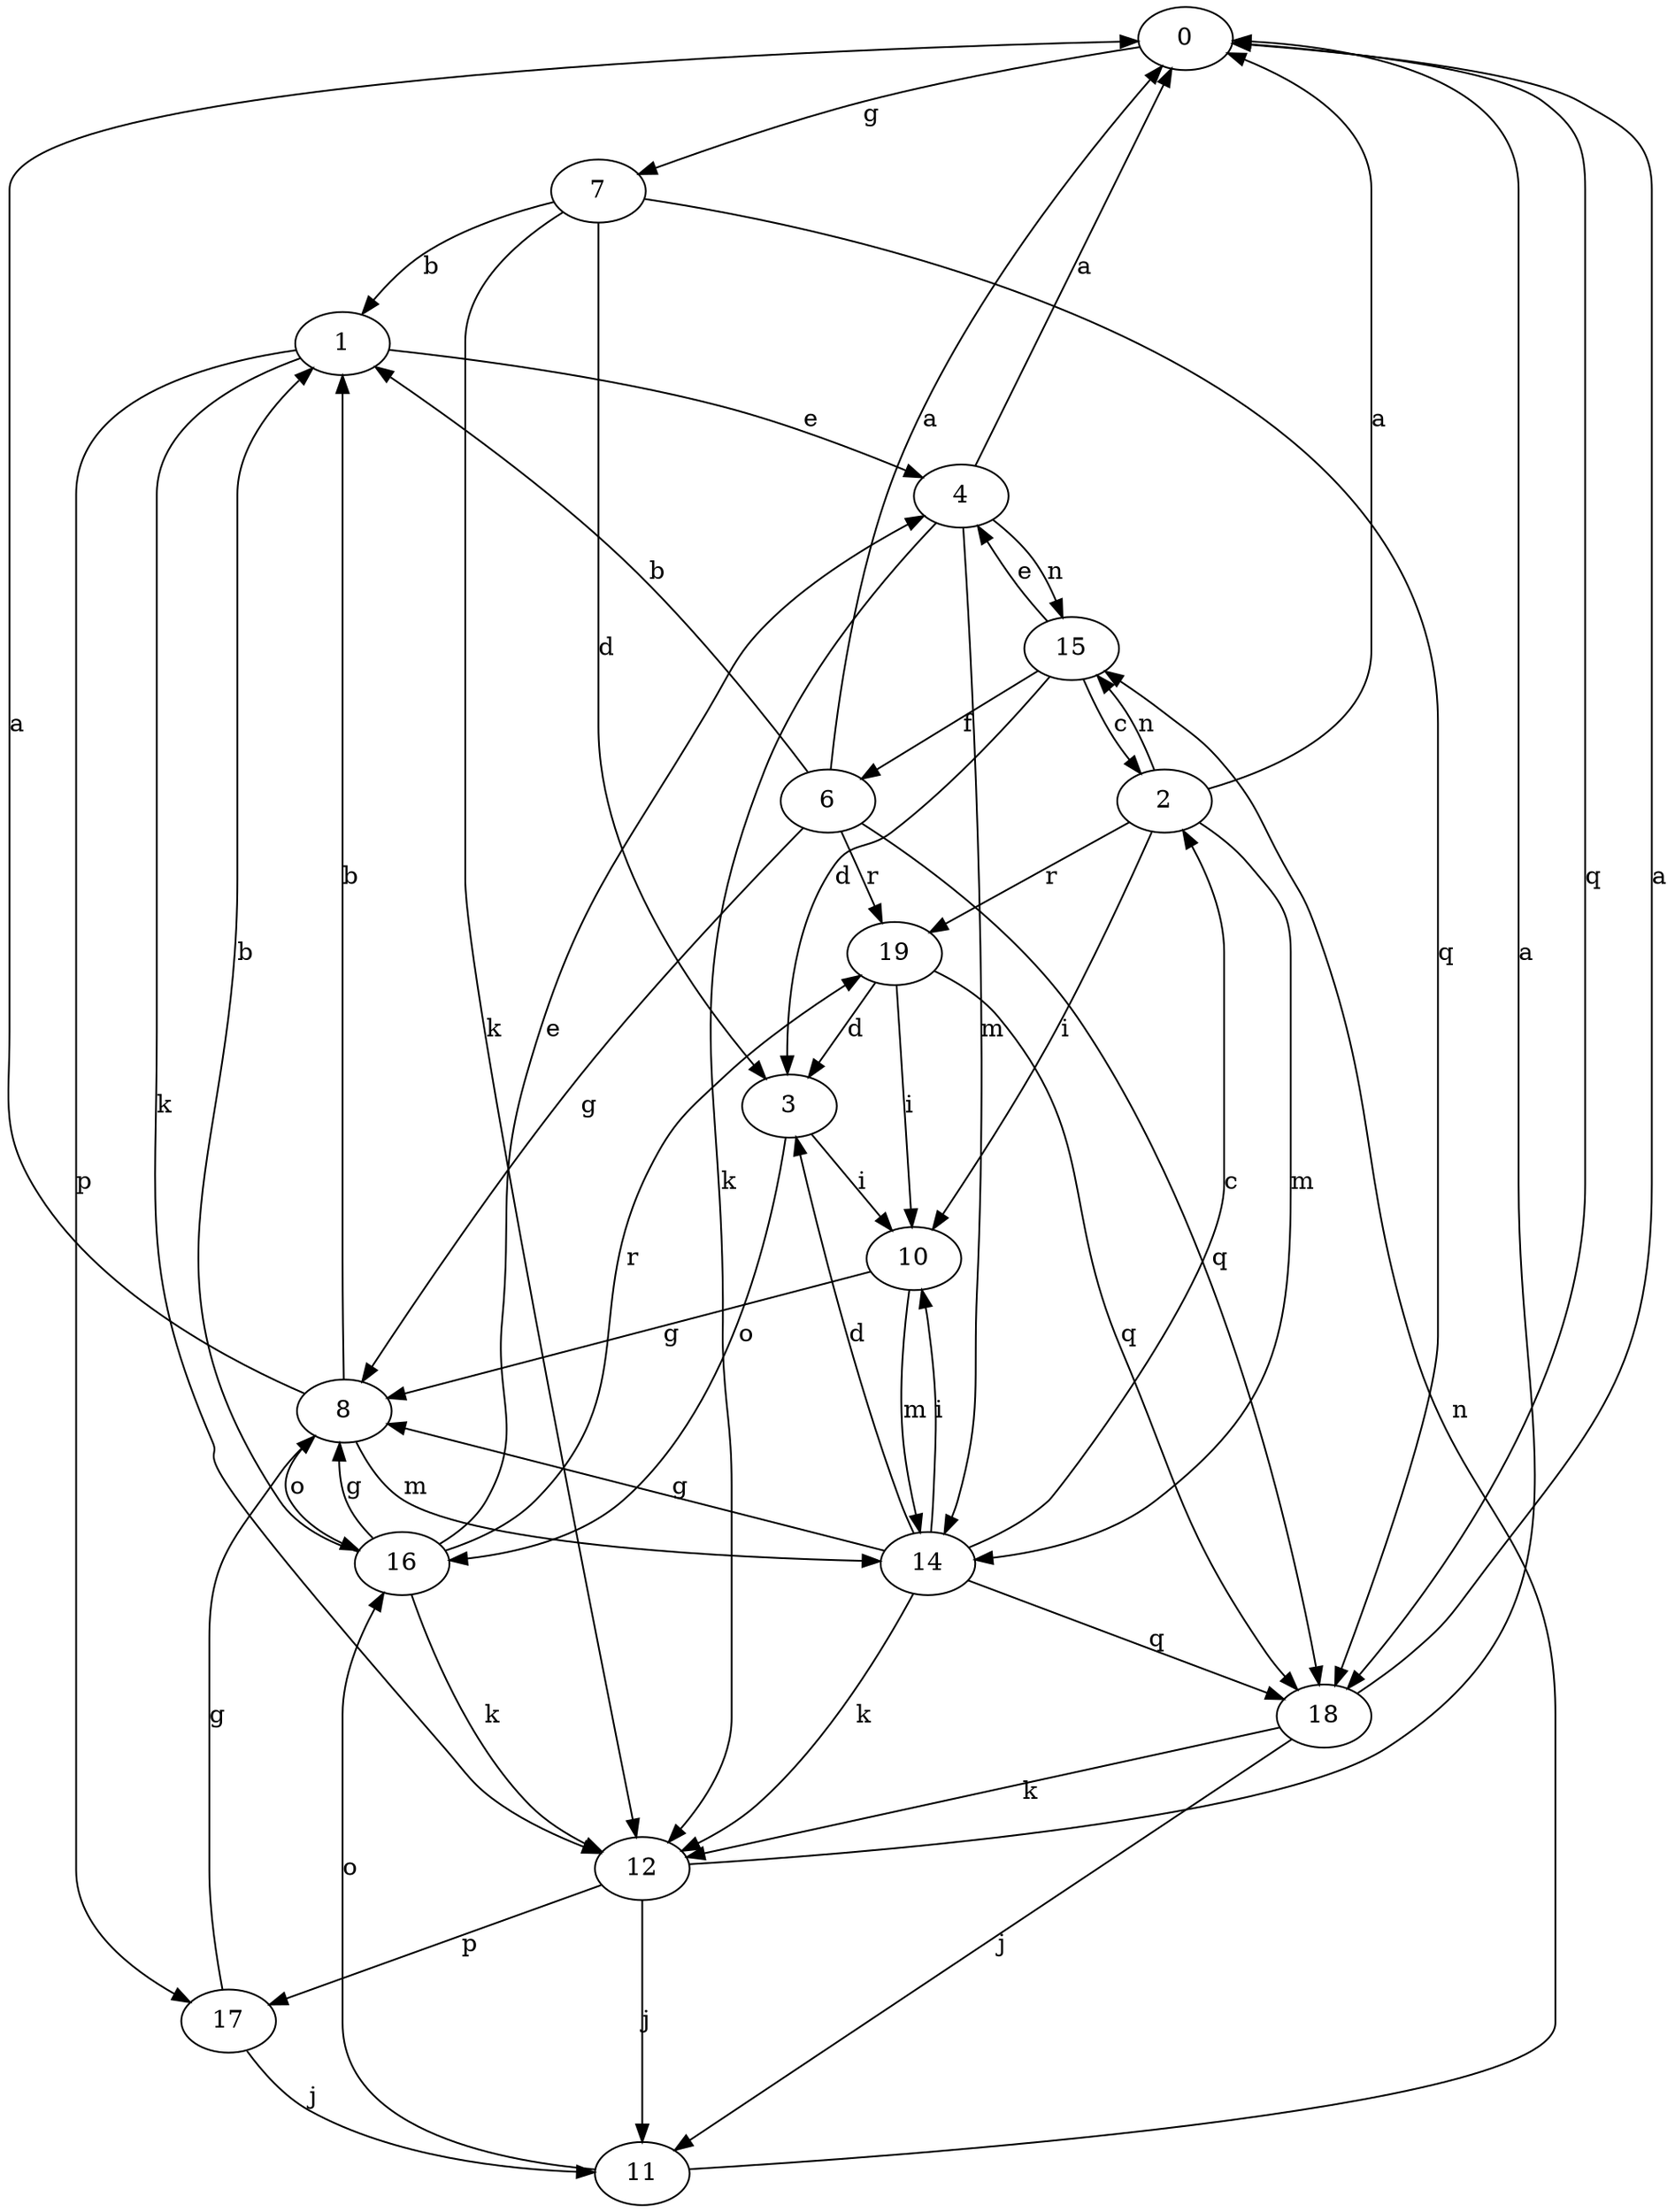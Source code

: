 strict digraph  {
0;
1;
2;
3;
4;
6;
7;
8;
10;
11;
12;
14;
15;
16;
17;
18;
19;
0 -> 7  [label=g];
0 -> 18  [label=q];
1 -> 4  [label=e];
1 -> 12  [label=k];
1 -> 17  [label=p];
2 -> 0  [label=a];
2 -> 10  [label=i];
2 -> 14  [label=m];
2 -> 15  [label=n];
2 -> 19  [label=r];
3 -> 10  [label=i];
3 -> 16  [label=o];
4 -> 0  [label=a];
4 -> 12  [label=k];
4 -> 14  [label=m];
4 -> 15  [label=n];
6 -> 0  [label=a];
6 -> 1  [label=b];
6 -> 8  [label=g];
6 -> 18  [label=q];
6 -> 19  [label=r];
7 -> 1  [label=b];
7 -> 3  [label=d];
7 -> 12  [label=k];
7 -> 18  [label=q];
8 -> 0  [label=a];
8 -> 1  [label=b];
8 -> 14  [label=m];
8 -> 16  [label=o];
10 -> 8  [label=g];
10 -> 14  [label=m];
11 -> 15  [label=n];
11 -> 16  [label=o];
12 -> 0  [label=a];
12 -> 11  [label=j];
12 -> 17  [label=p];
14 -> 2  [label=c];
14 -> 3  [label=d];
14 -> 8  [label=g];
14 -> 10  [label=i];
14 -> 12  [label=k];
14 -> 18  [label=q];
15 -> 2  [label=c];
15 -> 3  [label=d];
15 -> 4  [label=e];
15 -> 6  [label=f];
16 -> 1  [label=b];
16 -> 4  [label=e];
16 -> 8  [label=g];
16 -> 12  [label=k];
16 -> 19  [label=r];
17 -> 8  [label=g];
17 -> 11  [label=j];
18 -> 0  [label=a];
18 -> 11  [label=j];
18 -> 12  [label=k];
19 -> 3  [label=d];
19 -> 10  [label=i];
19 -> 18  [label=q];
}
